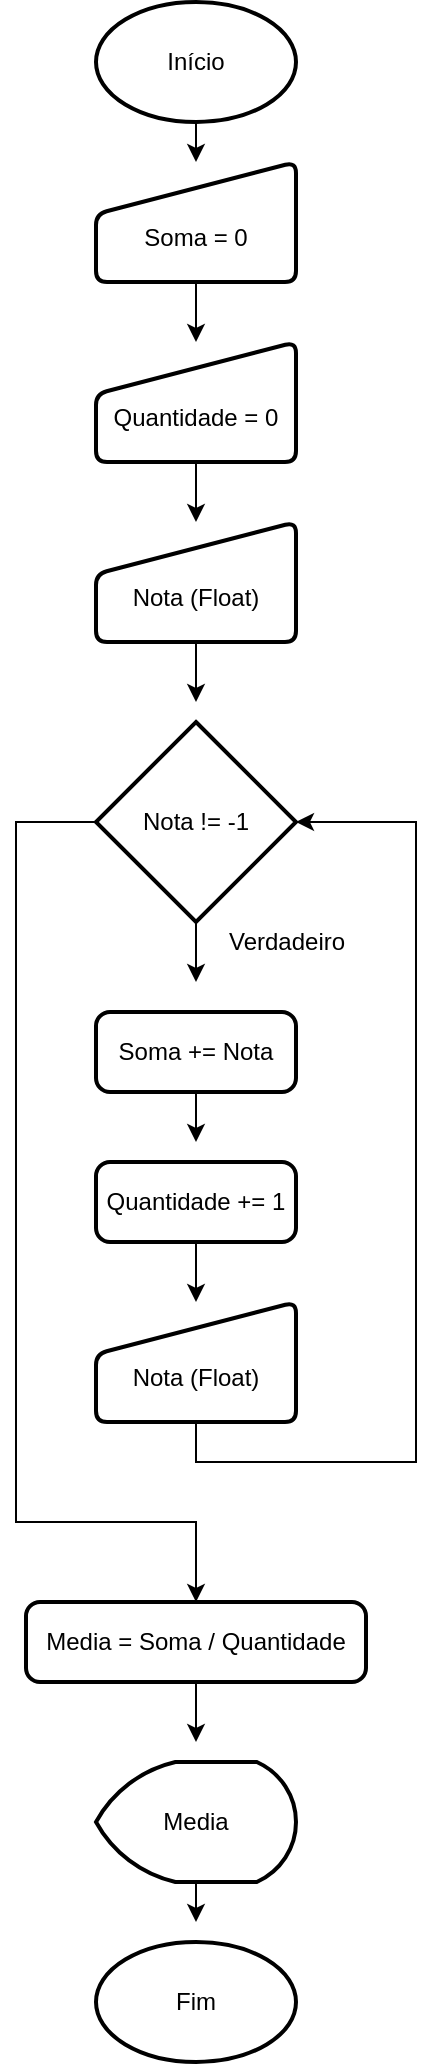 <mxfile version="12.9.9" type="device"><diagram id="fwiXnnEdhmBlKYNZNPdV" name="Página-1"><mxGraphModel dx="675" dy="813" grid="1" gridSize="10" guides="1" tooltips="1" connect="1" arrows="1" fold="1" page="1" pageScale="1" pageWidth="827" pageHeight="1169" math="0" shadow="0"><root><mxCell id="0"/><mxCell id="1" parent="0"/><mxCell id="5p91Zh4S6vl7N8DrlD2c-8" style="edgeStyle=orthogonalEdgeStyle;rounded=0;orthogonalLoop=1;jettySize=auto;html=1;" edge="1" parent="1" source="5p91Zh4S6vl7N8DrlD2c-1"><mxGeometry relative="1" as="geometry"><mxPoint x="330" y="120" as="targetPoint"/></mxGeometry></mxCell><mxCell id="5p91Zh4S6vl7N8DrlD2c-1" value="Início" style="strokeWidth=2;html=1;shape=mxgraph.flowchart.start_1;whiteSpace=wrap;" vertex="1" parent="1"><mxGeometry x="280" y="40" width="100" height="60" as="geometry"/></mxCell><mxCell id="5p91Zh4S6vl7N8DrlD2c-25" style="edgeStyle=orthogonalEdgeStyle;rounded=0;orthogonalLoop=1;jettySize=auto;html=1;" edge="1" parent="1" source="5p91Zh4S6vl7N8DrlD2c-2"><mxGeometry relative="1" as="geometry"><mxPoint x="330" y="1000" as="targetPoint"/></mxGeometry></mxCell><mxCell id="5p91Zh4S6vl7N8DrlD2c-2" value="Media" style="strokeWidth=2;html=1;shape=mxgraph.flowchart.display;whiteSpace=wrap;" vertex="1" parent="1"><mxGeometry x="280" y="920" width="100" height="60" as="geometry"/></mxCell><mxCell id="5p91Zh4S6vl7N8DrlD2c-7" style="edgeStyle=orthogonalEdgeStyle;rounded=0;orthogonalLoop=1;jettySize=auto;html=1;" edge="1" parent="1" source="5p91Zh4S6vl7N8DrlD2c-3"><mxGeometry relative="1" as="geometry"><mxPoint x="330" y="210" as="targetPoint"/></mxGeometry></mxCell><mxCell id="5p91Zh4S6vl7N8DrlD2c-3" value="&lt;br&gt;Soma = 0" style="html=1;strokeWidth=2;shape=manualInput;whiteSpace=wrap;rounded=1;size=26;arcSize=11;" vertex="1" parent="1"><mxGeometry x="280" y="120" width="100" height="60" as="geometry"/></mxCell><mxCell id="5p91Zh4S6vl7N8DrlD2c-9" style="edgeStyle=orthogonalEdgeStyle;rounded=0;orthogonalLoop=1;jettySize=auto;html=1;" edge="1" parent="1" source="5p91Zh4S6vl7N8DrlD2c-4"><mxGeometry relative="1" as="geometry"><mxPoint x="330" y="300" as="targetPoint"/></mxGeometry></mxCell><mxCell id="5p91Zh4S6vl7N8DrlD2c-4" value="&lt;br&gt;Quantidade = 0" style="html=1;strokeWidth=2;shape=manualInput;whiteSpace=wrap;rounded=1;size=26;arcSize=11;" vertex="1" parent="1"><mxGeometry x="280" y="210" width="100" height="60" as="geometry"/></mxCell><mxCell id="5p91Zh4S6vl7N8DrlD2c-13" style="edgeStyle=orthogonalEdgeStyle;rounded=0;orthogonalLoop=1;jettySize=auto;html=1;" edge="1" parent="1" source="5p91Zh4S6vl7N8DrlD2c-5"><mxGeometry relative="1" as="geometry"><mxPoint x="330" y="530" as="targetPoint"/></mxGeometry></mxCell><mxCell id="5p91Zh4S6vl7N8DrlD2c-26" style="edgeStyle=orthogonalEdgeStyle;rounded=0;orthogonalLoop=1;jettySize=auto;html=1;entryX=0.5;entryY=0;entryDx=0;entryDy=0;" edge="1" parent="1" source="5p91Zh4S6vl7N8DrlD2c-5" target="5p91Zh4S6vl7N8DrlD2c-21"><mxGeometry relative="1" as="geometry"><Array as="points"><mxPoint x="240" y="450"/><mxPoint x="240" y="800"/><mxPoint x="330" y="800"/></Array></mxGeometry></mxCell><mxCell id="5p91Zh4S6vl7N8DrlD2c-5" value="Nota != -1" style="strokeWidth=2;html=1;shape=mxgraph.flowchart.decision;whiteSpace=wrap;" vertex="1" parent="1"><mxGeometry x="280" y="400" width="100" height="100" as="geometry"/></mxCell><mxCell id="5p91Zh4S6vl7N8DrlD2c-10" style="edgeStyle=orthogonalEdgeStyle;rounded=0;orthogonalLoop=1;jettySize=auto;html=1;" edge="1" parent="1" source="5p91Zh4S6vl7N8DrlD2c-6"><mxGeometry relative="1" as="geometry"><mxPoint x="330" y="390" as="targetPoint"/></mxGeometry></mxCell><mxCell id="5p91Zh4S6vl7N8DrlD2c-6" value="&lt;br&gt;Nota (Float)" style="html=1;strokeWidth=2;shape=manualInput;whiteSpace=wrap;rounded=1;size=26;arcSize=11;" vertex="1" parent="1"><mxGeometry x="280" y="300" width="100" height="60" as="geometry"/></mxCell><mxCell id="5p91Zh4S6vl7N8DrlD2c-15" value="" style="edgeStyle=orthogonalEdgeStyle;rounded=0;orthogonalLoop=1;jettySize=auto;html=1;" edge="1" parent="1" source="5p91Zh4S6vl7N8DrlD2c-11"><mxGeometry relative="1" as="geometry"><mxPoint x="330" y="610" as="targetPoint"/></mxGeometry></mxCell><mxCell id="5p91Zh4S6vl7N8DrlD2c-11" value="Soma += Nota" style="rounded=1;whiteSpace=wrap;html=1;absoluteArcSize=1;arcSize=14;strokeWidth=2;" vertex="1" parent="1"><mxGeometry x="280" y="545" width="100" height="40" as="geometry"/></mxCell><mxCell id="5p91Zh4S6vl7N8DrlD2c-19" style="edgeStyle=orthogonalEdgeStyle;rounded=0;orthogonalLoop=1;jettySize=auto;html=1;" edge="1" parent="1" source="5p91Zh4S6vl7N8DrlD2c-14"><mxGeometry relative="1" as="geometry"><mxPoint x="330" y="690" as="targetPoint"/></mxGeometry></mxCell><mxCell id="5p91Zh4S6vl7N8DrlD2c-14" value="Quantidade += 1" style="rounded=1;whiteSpace=wrap;html=1;absoluteArcSize=1;arcSize=14;strokeWidth=2;" vertex="1" parent="1"><mxGeometry x="280" y="620" width="100" height="40" as="geometry"/></mxCell><mxCell id="5p91Zh4S6vl7N8DrlD2c-16" value="Verdadeiro" style="text;html=1;align=center;verticalAlign=middle;resizable=0;points=[];autosize=1;" vertex="1" parent="1"><mxGeometry x="340" y="500" width="70" height="20" as="geometry"/></mxCell><mxCell id="5p91Zh4S6vl7N8DrlD2c-17" style="edgeStyle=orthogonalEdgeStyle;rounded=0;orthogonalLoop=1;jettySize=auto;html=1;entryX=1;entryY=0.5;entryDx=0;entryDy=0;entryPerimeter=0;" edge="1" parent="1" source="5p91Zh4S6vl7N8DrlD2c-18" target="5p91Zh4S6vl7N8DrlD2c-5"><mxGeometry relative="1" as="geometry"><mxPoint x="330" y="780" as="targetPoint"/><Array as="points"><mxPoint x="330" y="770"/><mxPoint x="440" y="770"/><mxPoint x="440" y="450"/></Array></mxGeometry></mxCell><mxCell id="5p91Zh4S6vl7N8DrlD2c-18" value="&lt;br&gt;Nota (Float)" style="html=1;strokeWidth=2;shape=manualInput;whiteSpace=wrap;rounded=1;size=26;arcSize=11;" vertex="1" parent="1"><mxGeometry x="280" y="690" width="100" height="60" as="geometry"/></mxCell><mxCell id="5p91Zh4S6vl7N8DrlD2c-22" style="edgeStyle=orthogonalEdgeStyle;rounded=0;orthogonalLoop=1;jettySize=auto;html=1;" edge="1" parent="1" source="5p91Zh4S6vl7N8DrlD2c-21"><mxGeometry relative="1" as="geometry"><mxPoint x="330" y="910" as="targetPoint"/></mxGeometry></mxCell><mxCell id="5p91Zh4S6vl7N8DrlD2c-21" value="Media = Soma / Quantidade" style="rounded=1;whiteSpace=wrap;html=1;absoluteArcSize=1;arcSize=14;strokeWidth=2;" vertex="1" parent="1"><mxGeometry x="245" y="840" width="170" height="40" as="geometry"/></mxCell><mxCell id="5p91Zh4S6vl7N8DrlD2c-24" value="Fim" style="strokeWidth=2;html=1;shape=mxgraph.flowchart.start_1;whiteSpace=wrap;" vertex="1" parent="1"><mxGeometry x="280" y="1010" width="100" height="60" as="geometry"/></mxCell></root></mxGraphModel></diagram></mxfile>